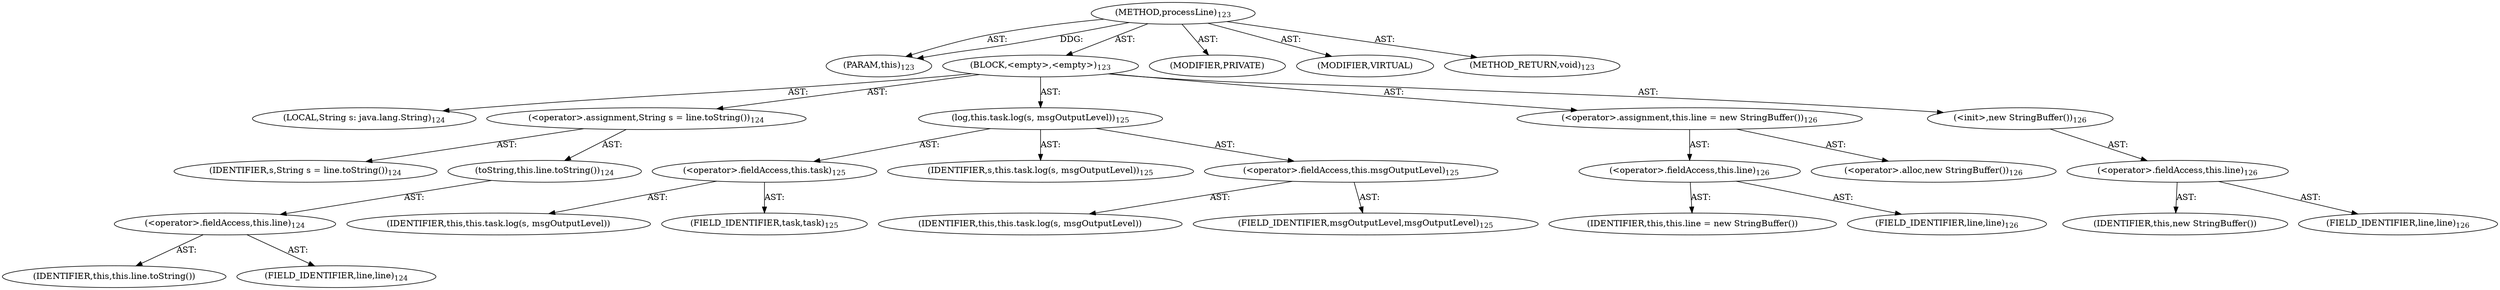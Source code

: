 digraph "processLine" {  
"111669149698" [label = <(METHOD,processLine)<SUB>123</SUB>> ]
"115964116997" [label = <(PARAM,this)<SUB>123</SUB>> ]
"25769803781" [label = <(BLOCK,&lt;empty&gt;,&lt;empty&gt;)<SUB>123</SUB>> ]
"94489280513" [label = <(LOCAL,String s: java.lang.String)<SUB>124</SUB>> ]
"30064771100" [label = <(&lt;operator&gt;.assignment,String s = line.toString())<SUB>124</SUB>> ]
"68719476753" [label = <(IDENTIFIER,s,String s = line.toString())<SUB>124</SUB>> ]
"30064771101" [label = <(toString,this.line.toString())<SUB>124</SUB>> ]
"30064771102" [label = <(&lt;operator&gt;.fieldAccess,this.line)<SUB>124</SUB>> ]
"68719476754" [label = <(IDENTIFIER,this,this.line.toString())> ]
"55834574857" [label = <(FIELD_IDENTIFIER,line,line)<SUB>124</SUB>> ]
"30064771103" [label = <(log,this.task.log(s, msgOutputLevel))<SUB>125</SUB>> ]
"30064771104" [label = <(&lt;operator&gt;.fieldAccess,this.task)<SUB>125</SUB>> ]
"68719476755" [label = <(IDENTIFIER,this,this.task.log(s, msgOutputLevel))> ]
"55834574858" [label = <(FIELD_IDENTIFIER,task,task)<SUB>125</SUB>> ]
"68719476756" [label = <(IDENTIFIER,s,this.task.log(s, msgOutputLevel))<SUB>125</SUB>> ]
"30064771105" [label = <(&lt;operator&gt;.fieldAccess,this.msgOutputLevel)<SUB>125</SUB>> ]
"68719476757" [label = <(IDENTIFIER,this,this.task.log(s, msgOutputLevel))> ]
"55834574859" [label = <(FIELD_IDENTIFIER,msgOutputLevel,msgOutputLevel)<SUB>125</SUB>> ]
"30064771106" [label = <(&lt;operator&gt;.assignment,this.line = new StringBuffer())<SUB>126</SUB>> ]
"30064771107" [label = <(&lt;operator&gt;.fieldAccess,this.line)<SUB>126</SUB>> ]
"68719476758" [label = <(IDENTIFIER,this,this.line = new StringBuffer())> ]
"55834574860" [label = <(FIELD_IDENTIFIER,line,line)<SUB>126</SUB>> ]
"30064771108" [label = <(&lt;operator&gt;.alloc,new StringBuffer())<SUB>126</SUB>> ]
"30064771109" [label = <(&lt;init&gt;,new StringBuffer())<SUB>126</SUB>> ]
"30064771110" [label = <(&lt;operator&gt;.fieldAccess,this.line)<SUB>126</SUB>> ]
"68719476759" [label = <(IDENTIFIER,this,new StringBuffer())> ]
"55834574861" [label = <(FIELD_IDENTIFIER,line,line)<SUB>126</SUB>> ]
"133143986182" [label = <(MODIFIER,PRIVATE)> ]
"133143986183" [label = <(MODIFIER,VIRTUAL)> ]
"128849018882" [label = <(METHOD_RETURN,void)<SUB>123</SUB>> ]
  "111669149698" -> "115964116997"  [ label = "AST: "] 
  "111669149698" -> "25769803781"  [ label = "AST: "] 
  "111669149698" -> "133143986182"  [ label = "AST: "] 
  "111669149698" -> "133143986183"  [ label = "AST: "] 
  "111669149698" -> "128849018882"  [ label = "AST: "] 
  "25769803781" -> "94489280513"  [ label = "AST: "] 
  "25769803781" -> "30064771100"  [ label = "AST: "] 
  "25769803781" -> "30064771103"  [ label = "AST: "] 
  "25769803781" -> "30064771106"  [ label = "AST: "] 
  "25769803781" -> "30064771109"  [ label = "AST: "] 
  "30064771100" -> "68719476753"  [ label = "AST: "] 
  "30064771100" -> "30064771101"  [ label = "AST: "] 
  "30064771101" -> "30064771102"  [ label = "AST: "] 
  "30064771102" -> "68719476754"  [ label = "AST: "] 
  "30064771102" -> "55834574857"  [ label = "AST: "] 
  "30064771103" -> "30064771104"  [ label = "AST: "] 
  "30064771103" -> "68719476756"  [ label = "AST: "] 
  "30064771103" -> "30064771105"  [ label = "AST: "] 
  "30064771104" -> "68719476755"  [ label = "AST: "] 
  "30064771104" -> "55834574858"  [ label = "AST: "] 
  "30064771105" -> "68719476757"  [ label = "AST: "] 
  "30064771105" -> "55834574859"  [ label = "AST: "] 
  "30064771106" -> "30064771107"  [ label = "AST: "] 
  "30064771106" -> "30064771108"  [ label = "AST: "] 
  "30064771107" -> "68719476758"  [ label = "AST: "] 
  "30064771107" -> "55834574860"  [ label = "AST: "] 
  "30064771109" -> "30064771110"  [ label = "AST: "] 
  "30064771110" -> "68719476759"  [ label = "AST: "] 
  "30064771110" -> "55834574861"  [ label = "AST: "] 
  "111669149698" -> "115964116997"  [ label = "DDG: "] 
}
